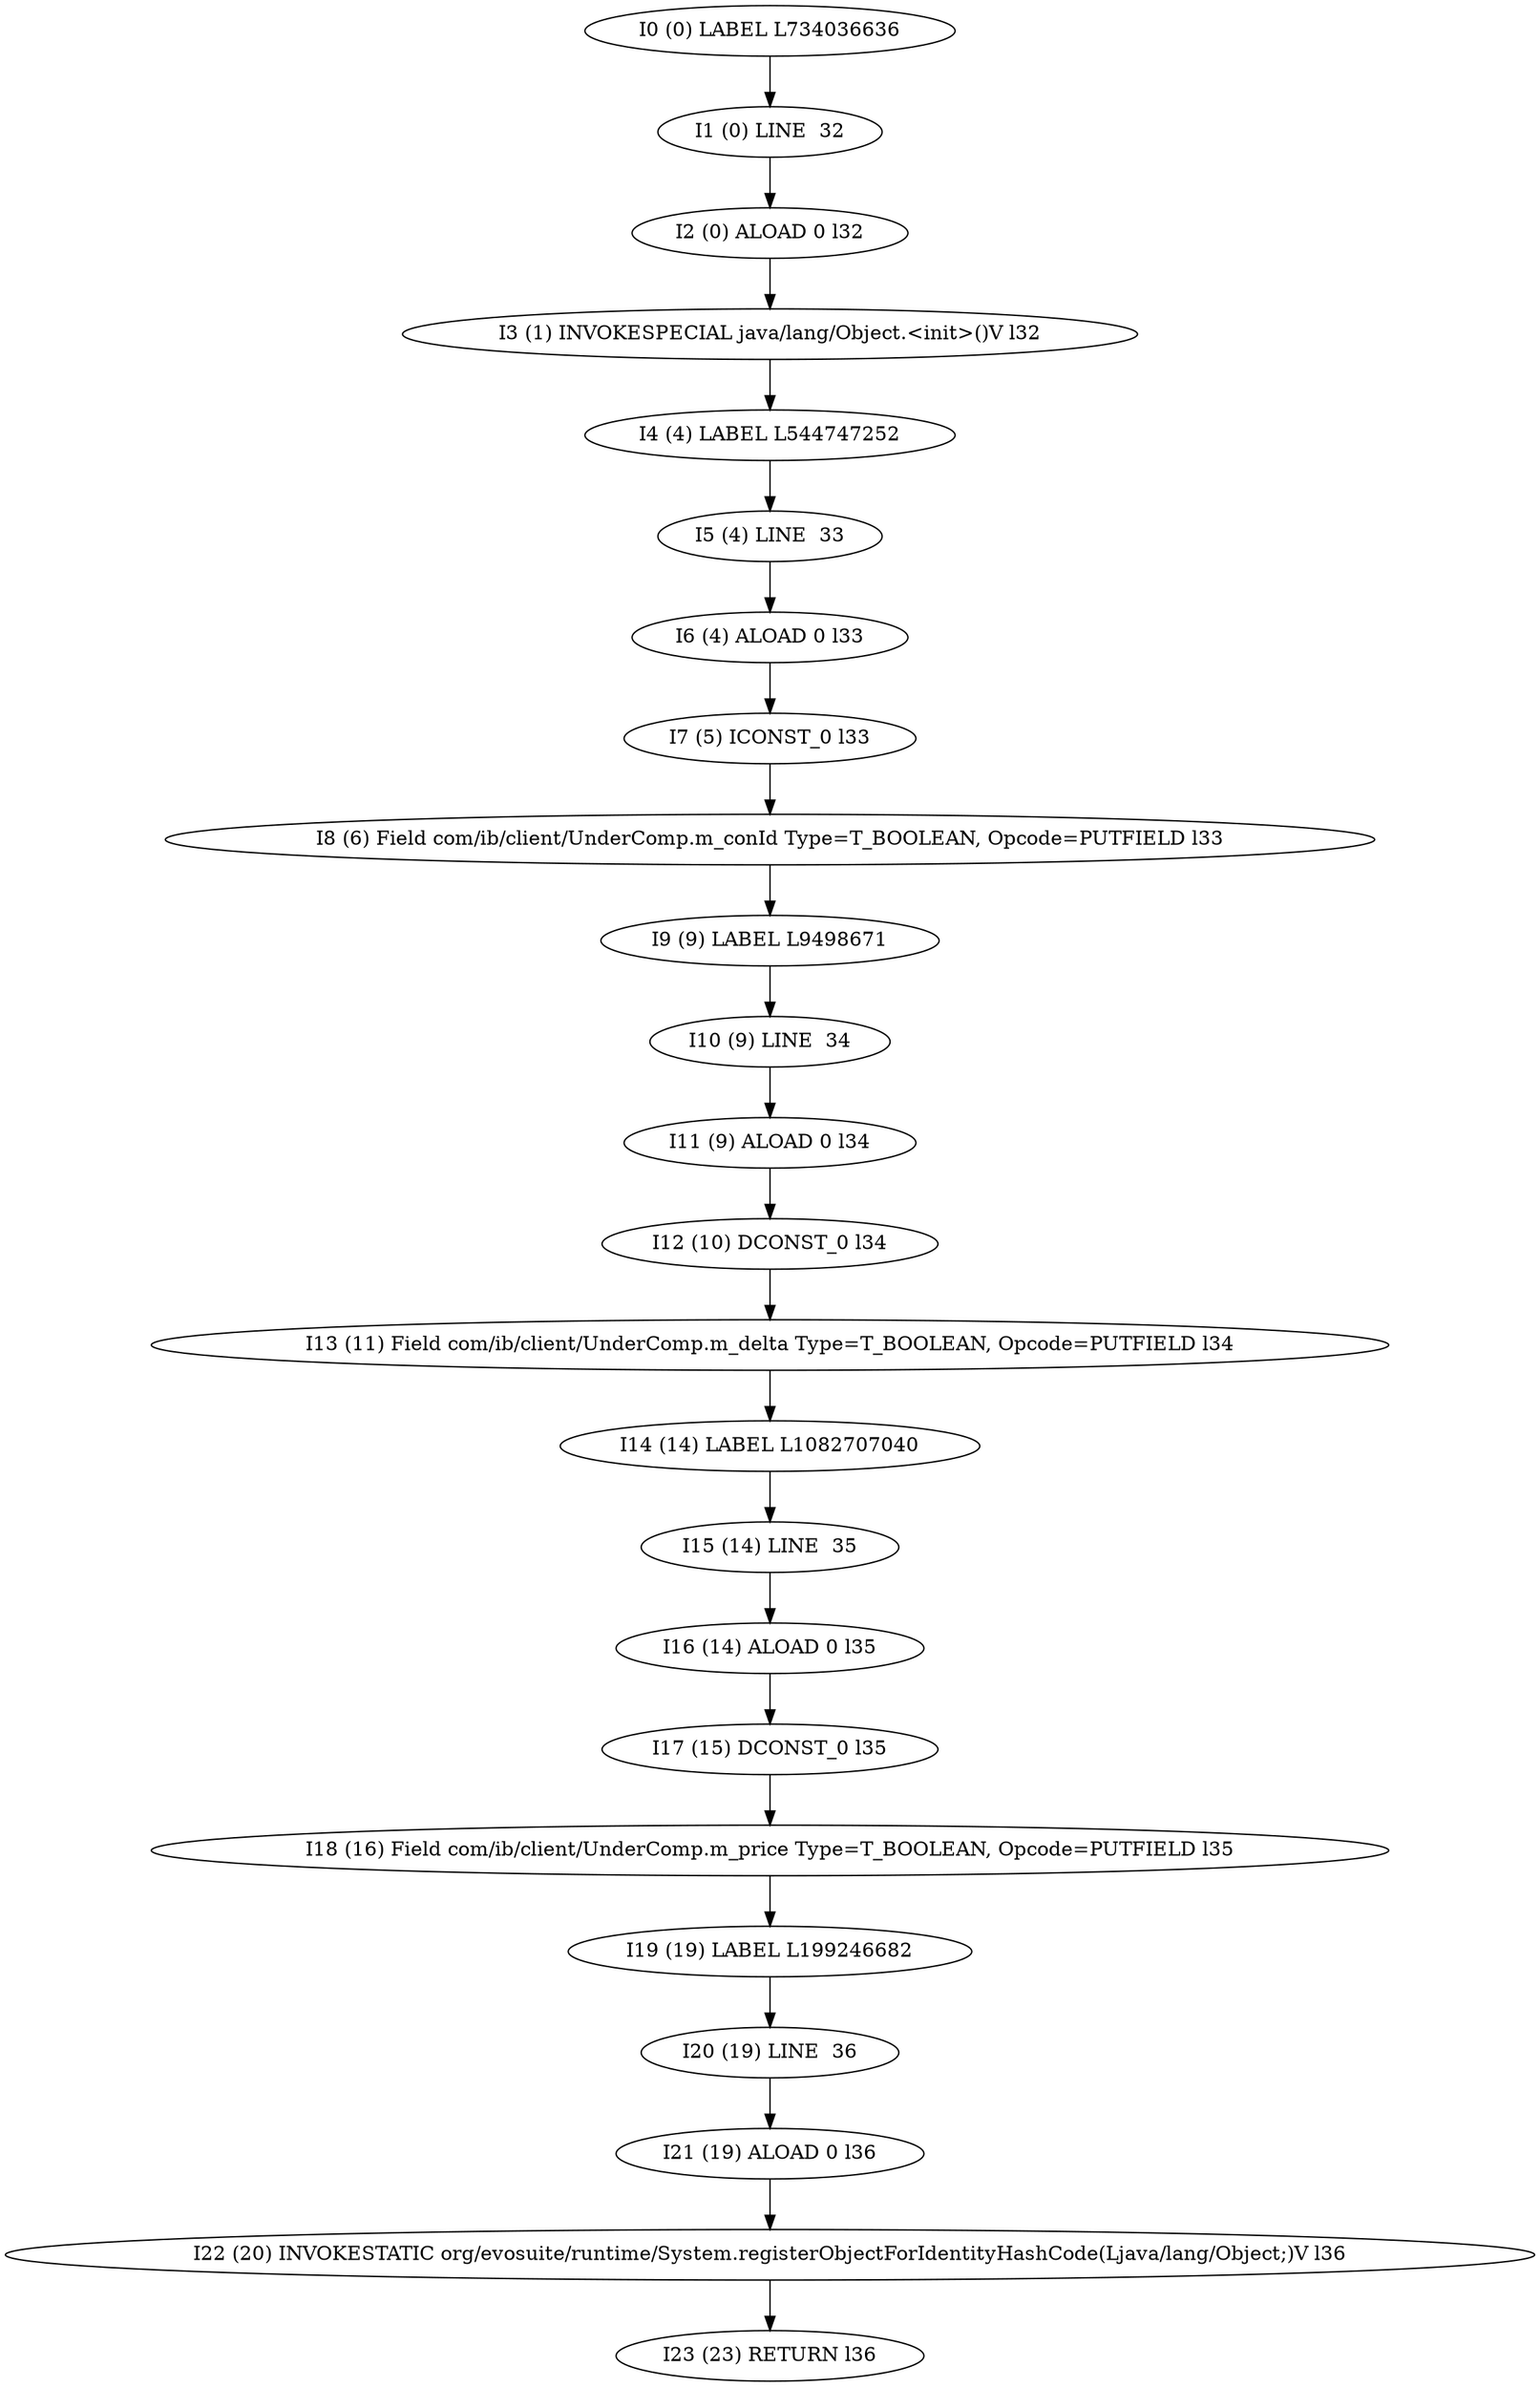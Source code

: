 digraph G {
  1 [ label="I0 (0) LABEL L734036636" ];
  2 [ label="I1 (0) LINE  32" ];
  3 [ label="I2 (0) ALOAD 0 l32" ];
  4 [ label="I3 (1) INVOKESPECIAL java/lang/Object.<init>()V l32" ];
  5 [ label="I4 (4) LABEL L544747252" ];
  6 [ label="I5 (4) LINE  33" ];
  7 [ label="I6 (4) ALOAD 0 l33" ];
  8 [ label="I7 (5) ICONST_0 l33" ];
  9 [ label="I8 (6) Field com/ib/client/UnderComp.m_conId Type=T_BOOLEAN, Opcode=PUTFIELD l33" ];
  10 [ label="I9 (9) LABEL L9498671" ];
  11 [ label="I10 (9) LINE  34" ];
  12 [ label="I11 (9) ALOAD 0 l34" ];
  13 [ label="I12 (10) DCONST_0 l34" ];
  14 [ label="I13 (11) Field com/ib/client/UnderComp.m_delta Type=T_BOOLEAN, Opcode=PUTFIELD l34" ];
  15 [ label="I14 (14) LABEL L1082707040" ];
  16 [ label="I15 (14) LINE  35" ];
  17 [ label="I16 (14) ALOAD 0 l35" ];
  18 [ label="I17 (15) DCONST_0 l35" ];
  19 [ label="I18 (16) Field com/ib/client/UnderComp.m_price Type=T_BOOLEAN, Opcode=PUTFIELD l35" ];
  20 [ label="I19 (19) LABEL L199246682" ];
  21 [ label="I20 (19) LINE  36" ];
  22 [ label="I21 (19) ALOAD 0 l36" ];
  23 [ label="I22 (20) INVOKESTATIC org/evosuite/runtime/System.registerObjectForIdentityHashCode(Ljava/lang/Object;)V l36" ];
  24 [ label="I23 (23) RETURN l36" ];
  1 -> 2 [ label="" ];
  2 -> 3 [ label="" ];
  3 -> 4 [ label="" ];
  4 -> 5 [ label="" ];
  5 -> 6 [ label="" ];
  6 -> 7 [ label="" ];
  7 -> 8 [ label="" ];
  8 -> 9 [ label="" ];
  9 -> 10 [ label="" ];
  10 -> 11 [ label="" ];
  11 -> 12 [ label="" ];
  12 -> 13 [ label="" ];
  13 -> 14 [ label="" ];
  14 -> 15 [ label="" ];
  15 -> 16 [ label="" ];
  16 -> 17 [ label="" ];
  17 -> 18 [ label="" ];
  18 -> 19 [ label="" ];
  19 -> 20 [ label="" ];
  20 -> 21 [ label="" ];
  21 -> 22 [ label="" ];
  22 -> 23 [ label="" ];
  23 -> 24 [ label="" ];
}
